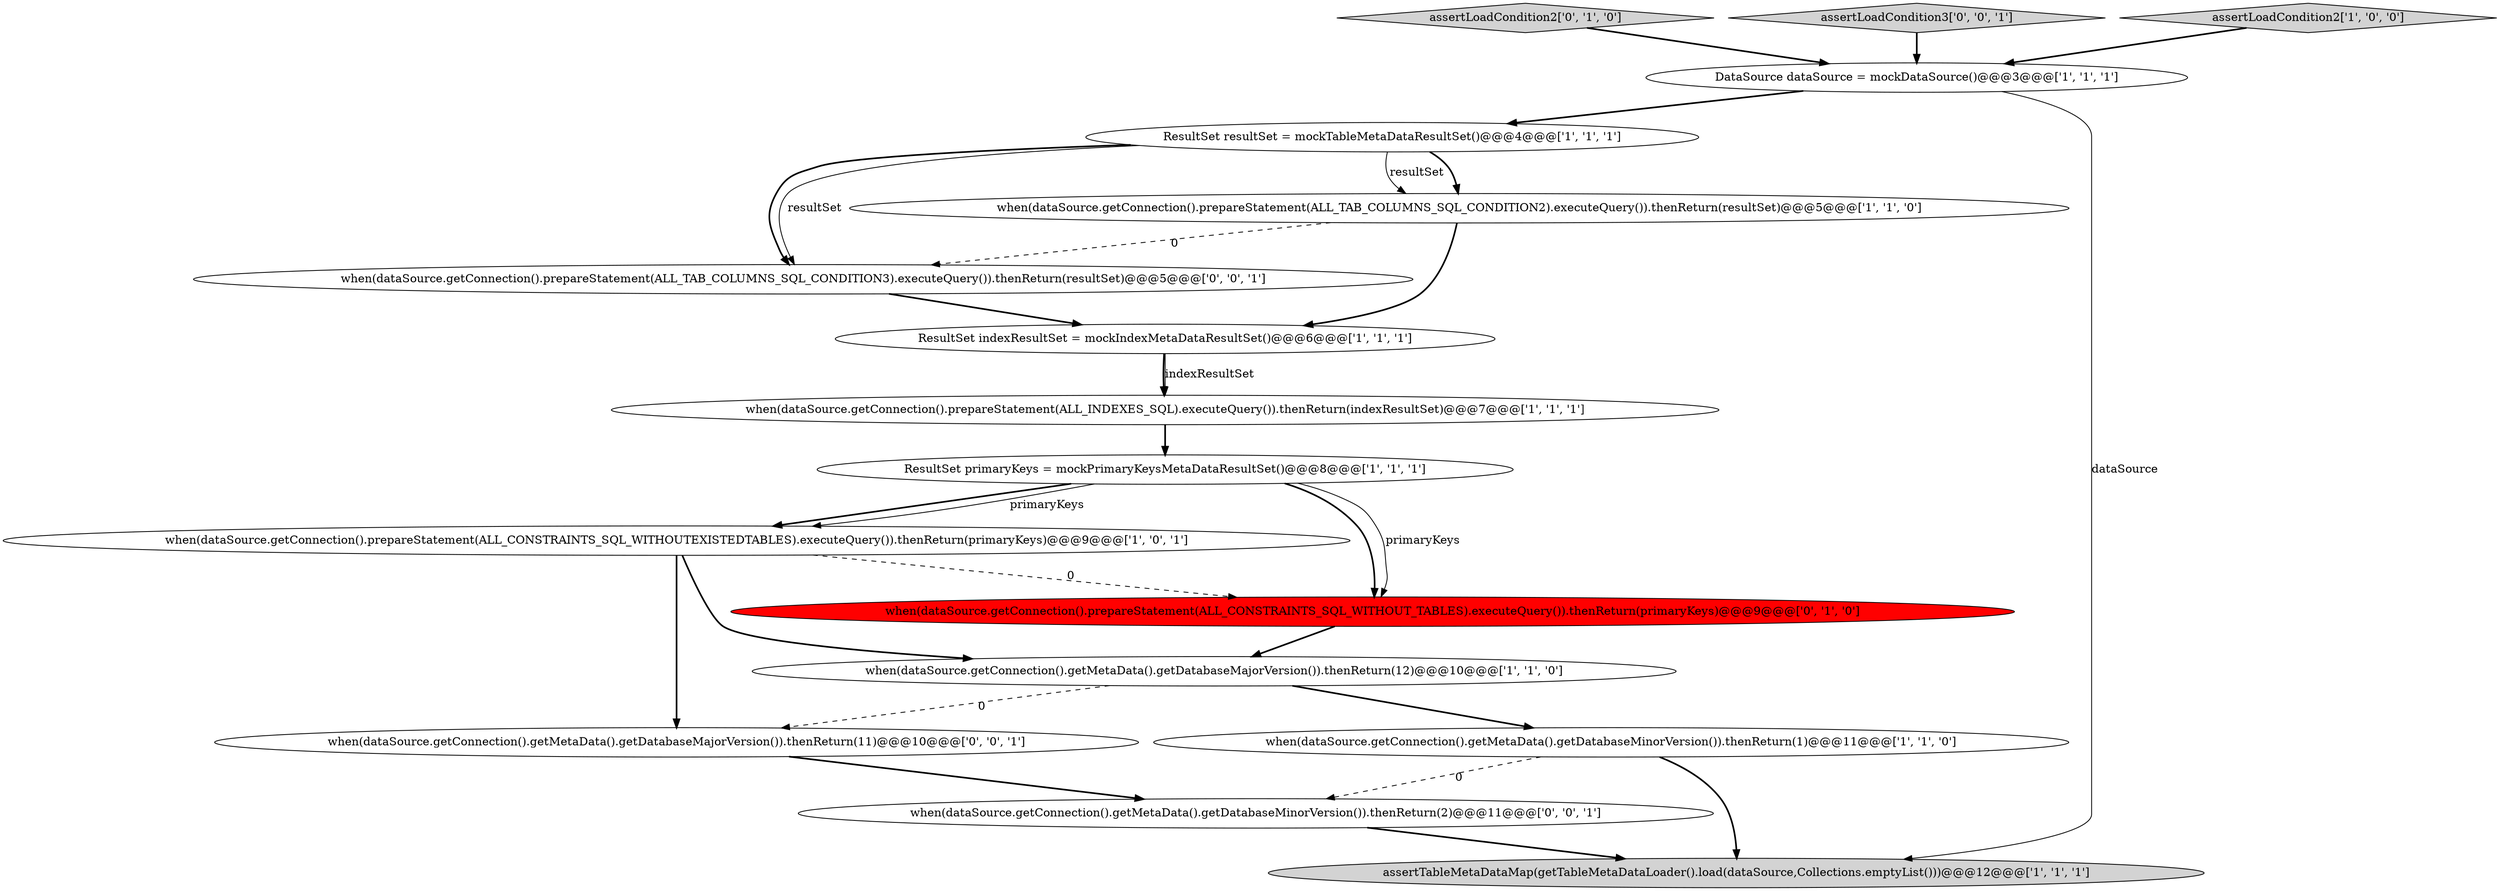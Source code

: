 digraph {
5 [style = filled, label = "when(dataSource.getConnection().getMetaData().getDatabaseMinorVersion()).thenReturn(1)@@@11@@@['1', '1', '0']", fillcolor = white, shape = ellipse image = "AAA0AAABBB1BBB"];
7 [style = filled, label = "ResultSet indexResultSet = mockIndexMetaDataResultSet()@@@6@@@['1', '1', '1']", fillcolor = white, shape = ellipse image = "AAA0AAABBB1BBB"];
12 [style = filled, label = "assertLoadCondition2['0', '1', '0']", fillcolor = lightgray, shape = diamond image = "AAA0AAABBB2BBB"];
3 [style = filled, label = "when(dataSource.getConnection().getMetaData().getDatabaseMajorVersion()).thenReturn(12)@@@10@@@['1', '1', '0']", fillcolor = white, shape = ellipse image = "AAA0AAABBB1BBB"];
14 [style = filled, label = "assertLoadCondition3['0', '0', '1']", fillcolor = lightgray, shape = diamond image = "AAA0AAABBB3BBB"];
13 [style = filled, label = "when(dataSource.getConnection().prepareStatement(ALL_TAB_COLUMNS_SQL_CONDITION3).executeQuery()).thenReturn(resultSet)@@@5@@@['0', '0', '1']", fillcolor = white, shape = ellipse image = "AAA0AAABBB3BBB"];
6 [style = filled, label = "ResultSet resultSet = mockTableMetaDataResultSet()@@@4@@@['1', '1', '1']", fillcolor = white, shape = ellipse image = "AAA0AAABBB1BBB"];
15 [style = filled, label = "when(dataSource.getConnection().getMetaData().getDatabaseMajorVersion()).thenReturn(11)@@@10@@@['0', '0', '1']", fillcolor = white, shape = ellipse image = "AAA0AAABBB3BBB"];
16 [style = filled, label = "when(dataSource.getConnection().getMetaData().getDatabaseMinorVersion()).thenReturn(2)@@@11@@@['0', '0', '1']", fillcolor = white, shape = ellipse image = "AAA0AAABBB3BBB"];
10 [style = filled, label = "when(dataSource.getConnection().prepareStatement(ALL_CONSTRAINTS_SQL_WITHOUTEXISTEDTABLES).executeQuery()).thenReturn(primaryKeys)@@@9@@@['1', '0', '1']", fillcolor = white, shape = ellipse image = "AAA0AAABBB1BBB"];
9 [style = filled, label = "ResultSet primaryKeys = mockPrimaryKeysMetaDataResultSet()@@@8@@@['1', '1', '1']", fillcolor = white, shape = ellipse image = "AAA0AAABBB1BBB"];
8 [style = filled, label = "DataSource dataSource = mockDataSource()@@@3@@@['1', '1', '1']", fillcolor = white, shape = ellipse image = "AAA0AAABBB1BBB"];
11 [style = filled, label = "when(dataSource.getConnection().prepareStatement(ALL_CONSTRAINTS_SQL_WITHOUT_TABLES).executeQuery()).thenReturn(primaryKeys)@@@9@@@['0', '1', '0']", fillcolor = red, shape = ellipse image = "AAA1AAABBB2BBB"];
4 [style = filled, label = "when(dataSource.getConnection().prepareStatement(ALL_INDEXES_SQL).executeQuery()).thenReturn(indexResultSet)@@@7@@@['1', '1', '1']", fillcolor = white, shape = ellipse image = "AAA0AAABBB1BBB"];
1 [style = filled, label = "assertTableMetaDataMap(getTableMetaDataLoader().load(dataSource,Collections.emptyList()))@@@12@@@['1', '1', '1']", fillcolor = lightgray, shape = ellipse image = "AAA0AAABBB1BBB"];
0 [style = filled, label = "when(dataSource.getConnection().prepareStatement(ALL_TAB_COLUMNS_SQL_CONDITION2).executeQuery()).thenReturn(resultSet)@@@5@@@['1', '1', '0']", fillcolor = white, shape = ellipse image = "AAA0AAABBB1BBB"];
2 [style = filled, label = "assertLoadCondition2['1', '0', '0']", fillcolor = lightgray, shape = diamond image = "AAA0AAABBB1BBB"];
4->9 [style = bold, label=""];
10->15 [style = bold, label=""];
9->11 [style = bold, label=""];
6->13 [style = solid, label="resultSet"];
10->3 [style = bold, label=""];
8->6 [style = bold, label=""];
6->0 [style = bold, label=""];
7->4 [style = bold, label=""];
9->10 [style = bold, label=""];
15->16 [style = bold, label=""];
7->4 [style = solid, label="indexResultSet"];
0->7 [style = bold, label=""];
10->11 [style = dashed, label="0"];
5->16 [style = dashed, label="0"];
5->1 [style = bold, label=""];
3->5 [style = bold, label=""];
16->1 [style = bold, label=""];
11->3 [style = bold, label=""];
12->8 [style = bold, label=""];
13->7 [style = bold, label=""];
8->1 [style = solid, label="dataSource"];
6->13 [style = bold, label=""];
0->13 [style = dashed, label="0"];
9->11 [style = solid, label="primaryKeys"];
6->0 [style = solid, label="resultSet"];
3->15 [style = dashed, label="0"];
14->8 [style = bold, label=""];
9->10 [style = solid, label="primaryKeys"];
2->8 [style = bold, label=""];
}
